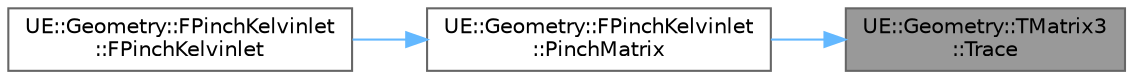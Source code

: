 digraph "UE::Geometry::TMatrix3::Trace"
{
 // INTERACTIVE_SVG=YES
 // LATEX_PDF_SIZE
  bgcolor="transparent";
  edge [fontname=Helvetica,fontsize=10,labelfontname=Helvetica,labelfontsize=10];
  node [fontname=Helvetica,fontsize=10,shape=box,height=0.2,width=0.4];
  rankdir="RL";
  Node1 [id="Node000001",label="UE::Geometry::TMatrix3\l::Trace",height=0.2,width=0.4,color="gray40", fillcolor="grey60", style="filled", fontcolor="black",tooltip=" "];
  Node1 -> Node2 [id="edge1_Node000001_Node000002",dir="back",color="steelblue1",style="solid",tooltip=" "];
  Node2 [id="Node000002",label="UE::Geometry::FPinchKelvinlet\l::PinchMatrix",height=0.2,width=0.4,color="grey40", fillcolor="white", style="filled",URL="$d7/d0d/classUE_1_1Geometry_1_1FPinchKelvinlet.html#a4763083ff9592a3889da131f5274ca8c",tooltip=" "];
  Node2 -> Node3 [id="edge2_Node000002_Node000003",dir="back",color="steelblue1",style="solid",tooltip=" "];
  Node3 [id="Node000003",label="UE::Geometry::FPinchKelvinlet\l::FPinchKelvinlet",height=0.2,width=0.4,color="grey40", fillcolor="white", style="filled",URL="$d7/d0d/classUE_1_1Geometry_1_1FPinchKelvinlet.html#a6fa188a65f5584b591e012f9dbd76826",tooltip=" "];
}
